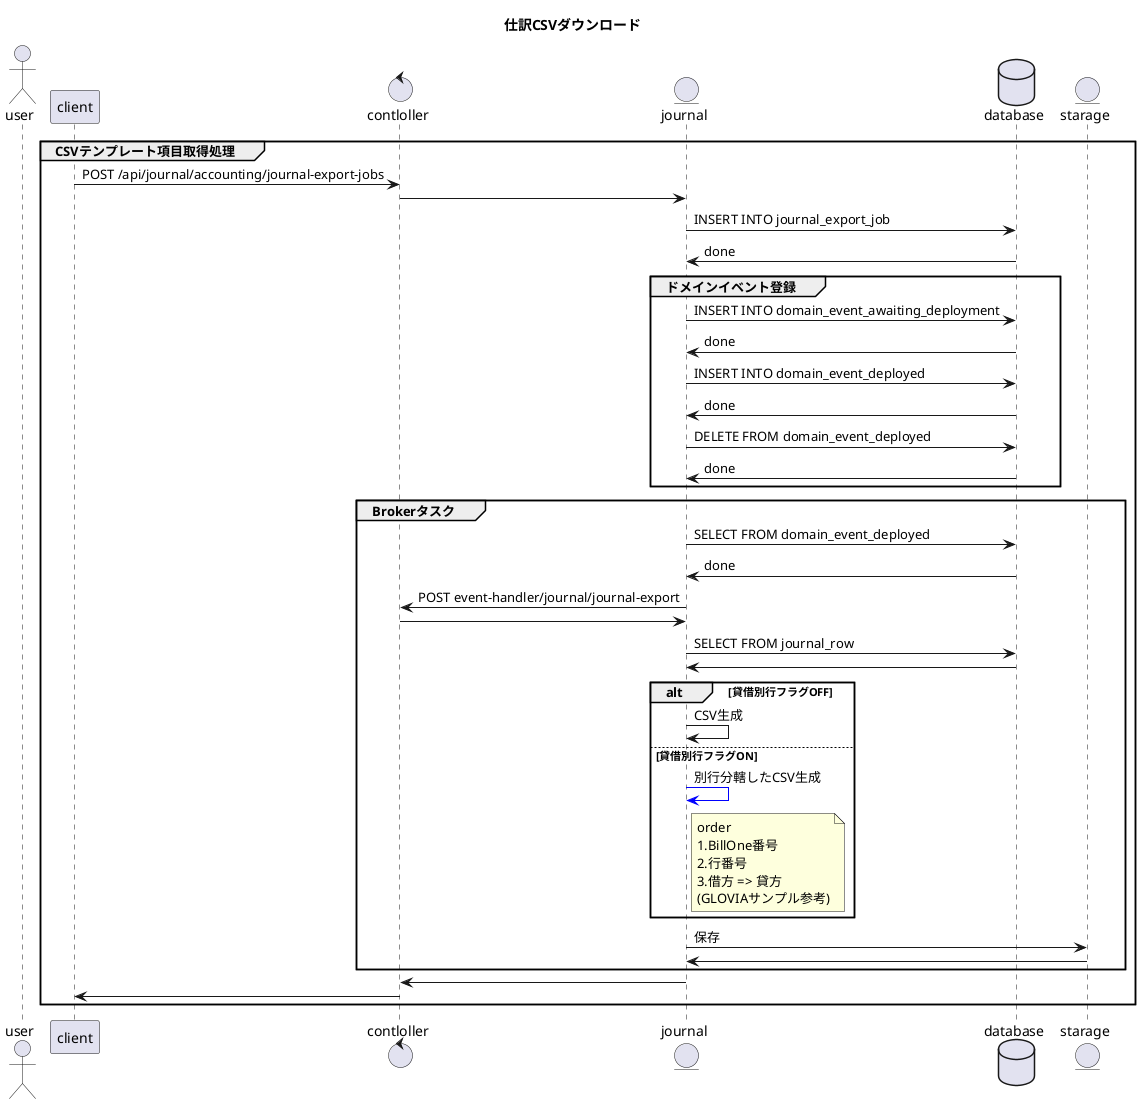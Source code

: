 @startuml 仕訳CSVダウンロード
title 仕訳CSVダウンロード 

actor user as u 
participant client as cli
control contloller as ctl
entity journal as j
database database as db
entity starage as s

group CSVテンプレート項目取得処理
    cli -> ctl: POST /api/journal/accounting/journal-export-jobs
    ctl -> j
    j -> db: INSERT INTO journal_export_job
    db -> j: done

    group ドメインイベント登録
        j -> db: INSERT INTO domain_event_awaiting_deployment
        db -> j: done

        j -> db: INSERT INTO domain_event_deployed
        db -> j: done

        j -> db: DELETE FROM domain_event_deployed
        db -> j: done
    end

    group Brokerタスク
        j -> db: SELECT FROM domain_event_deployed 
        db -> j: done

        j -> ctl: POST event-handler/journal/journal-export
        ctl -> j: 
        j -> db: SELECT FROM journal_row
        db -> j:

        alt 貸借別行フラグOFF
            j -> j: CSV生成
        else 貸借別行フラグON 
            j -[#blue]> j : 別行分轄したCSV生成 
            note right j: order\n1.BillOne番号\n2.行番号\n3.借方 => 貸方\n(GLOVIAサンプル参考)
        end
        j -> s: 保存
        s -> j: 
    end    

    j -> ctl
    ctl -> cli
end